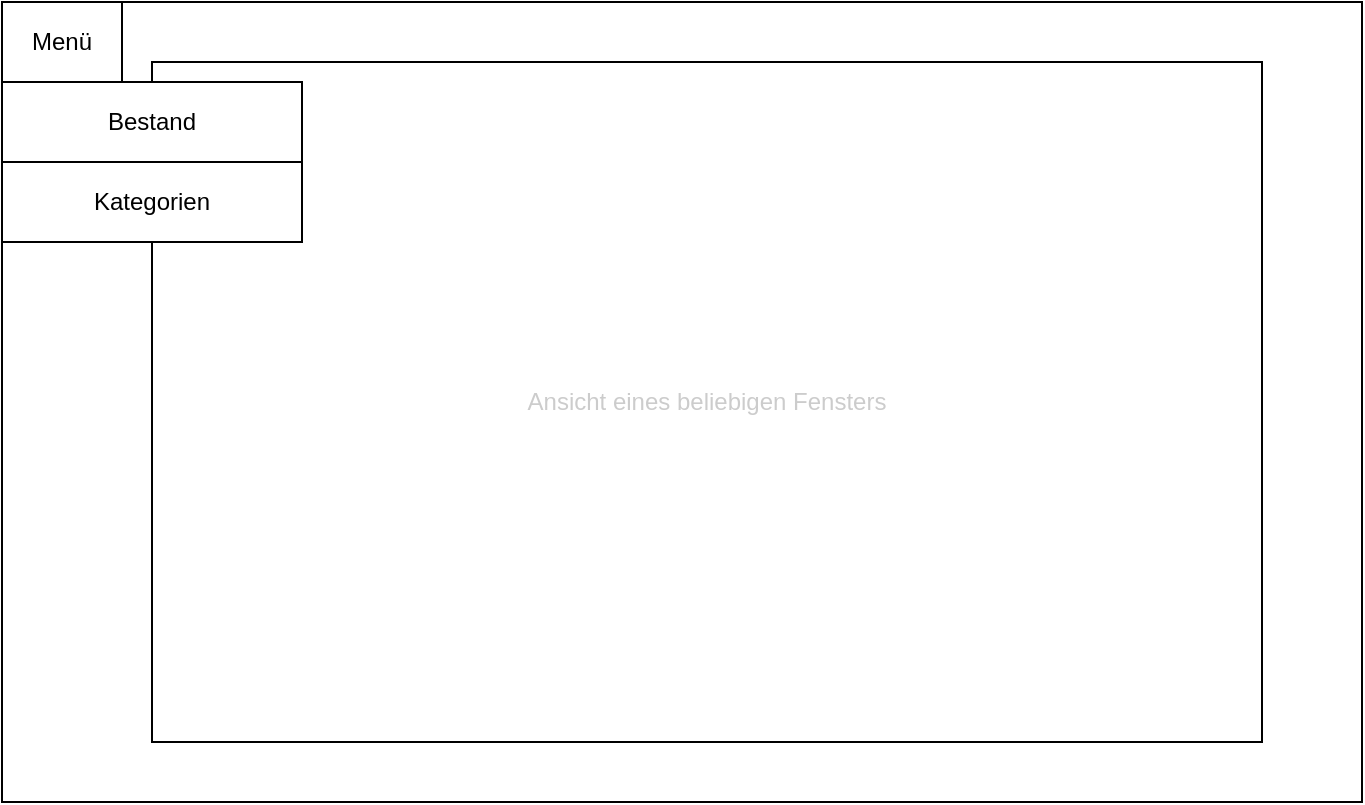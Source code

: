 <mxfile version="12.3.2" type="device" pages="1"><diagram id="PckJyXV3iEGW6bOxJ1xE" name="Page-1"><mxGraphModel dx="1072" dy="792" grid="1" gridSize="10" guides="1" tooltips="1" connect="1" arrows="1" fold="1" page="1" pageScale="1" pageWidth="827" pageHeight="1169" math="0" shadow="0"><root><mxCell id="0"/><mxCell id="1" parent="0"/><mxCell id="VKpIhNXiRm7qf5Vu8UK7-1" value="" style="rounded=0;whiteSpace=wrap;html=1;" parent="1" vertex="1"><mxGeometry x="80" y="120" width="680" height="400" as="geometry"/></mxCell><mxCell id="qV1TgHUrIU8XP7kCkdbu-1" value="&lt;font color=&quot;#cccccc&quot;&gt;Ansicht eines beliebigen Fensters&lt;/font&gt;" style="rounded=0;whiteSpace=wrap;html=1;" parent="1" vertex="1"><mxGeometry x="155" y="150" width="555" height="340" as="geometry"/></mxCell><mxCell id="LQYToMM1jMwJXV3XNA94-1" value="Menü" style="rounded=0;whiteSpace=wrap;html=1;" parent="1" vertex="1"><mxGeometry x="80" y="120" width="60" height="40" as="geometry"/></mxCell><mxCell id="LQYToMM1jMwJXV3XNA94-2" value="Bestand" style="rounded=0;whiteSpace=wrap;html=1;" parent="1" vertex="1"><mxGeometry x="80" y="160" width="150" height="40" as="geometry"/></mxCell><mxCell id="LQYToMM1jMwJXV3XNA94-8" value="Kategorien" style="rounded=0;whiteSpace=wrap;html=1;" parent="1" vertex="1"><mxGeometry x="80" y="200" width="150" height="40" as="geometry"/></mxCell></root></mxGraphModel></diagram></mxfile>